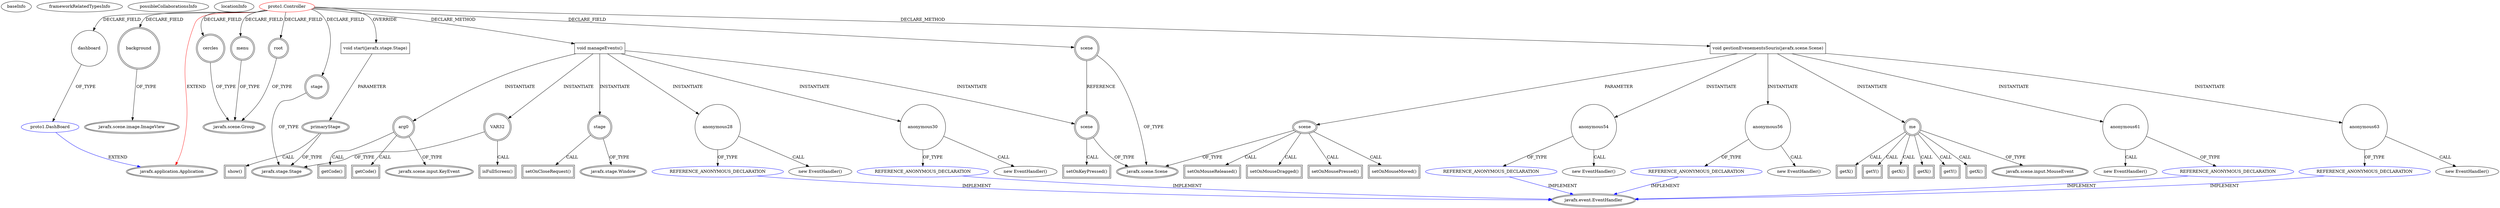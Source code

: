 digraph {
baseInfo[graphId=2446,category="extension_graph",isAnonymous=false,possibleRelation=true]
frameworkRelatedTypesInfo[0="javafx.application.Application"]
possibleCollaborationsInfo[0="2446~CLIENT_METHOD_DECLARATION-INSTANTIATION-~javafx.application.Application ~javafx.event.EventHandler ~false~true",1="2446~FIELD_DECLARATION-~javafx.application.Application ~javafx.application.Application ~false~false"]
locationInfo[projectName="didygo-gce-display",filePath="/didygo-gce-display/gce-display-master/src/proto1/Controller.java",contextSignature="Controller",graphId="2446"]
0[label="proto1.Controller",vertexType="ROOT_CLIENT_CLASS_DECLARATION",isFrameworkType=false,color=red]
1[label="javafx.application.Application",vertexType="FRAMEWORK_CLASS_TYPE",isFrameworkType=true,peripheries=2]
2[label="background",vertexType="FIELD_DECLARATION",isFrameworkType=true,peripheries=2,shape=circle]
3[label="javafx.scene.image.ImageView",vertexType="FRAMEWORK_CLASS_TYPE",isFrameworkType=true,peripheries=2]
4[label="cercles",vertexType="FIELD_DECLARATION",isFrameworkType=true,peripheries=2,shape=circle]
5[label="javafx.scene.Group",vertexType="FRAMEWORK_CLASS_TYPE",isFrameworkType=true,peripheries=2]
6[label="dashboard",vertexType="FIELD_DECLARATION",isFrameworkType=false,shape=circle]
7[label="proto1.DashBoard",vertexType="REFERENCE_CLIENT_CLASS_DECLARATION",isFrameworkType=false,color=blue]
9[label="menu",vertexType="FIELD_DECLARATION",isFrameworkType=true,peripheries=2,shape=circle]
11[label="root",vertexType="FIELD_DECLARATION",isFrameworkType=true,peripheries=2,shape=circle]
13[label="scene",vertexType="FIELD_DECLARATION",isFrameworkType=true,peripheries=2,shape=circle]
14[label="javafx.scene.Scene",vertexType="FRAMEWORK_CLASS_TYPE",isFrameworkType=true,peripheries=2]
15[label="stage",vertexType="FIELD_DECLARATION",isFrameworkType=true,peripheries=2,shape=circle]
16[label="javafx.stage.Stage",vertexType="FRAMEWORK_CLASS_TYPE",isFrameworkType=true,peripheries=2]
17[label="void start(javafx.stage.Stage)",vertexType="OVERRIDING_METHOD_DECLARATION",isFrameworkType=false,shape=box]
18[label="primaryStage",vertexType="PARAMETER_DECLARATION",isFrameworkType=true,peripheries=2]
21[label="show()",vertexType="INSIDE_CALL",isFrameworkType=true,peripheries=2,shape=box]
99[label="void manageEvents()",vertexType="CLIENT_METHOD_DECLARATION",isFrameworkType=false,shape=box]
100[label="stage",vertexType="VARIABLE_EXPRESION",isFrameworkType=true,peripheries=2,shape=circle]
102[label="javafx.stage.Window",vertexType="FRAMEWORK_CLASS_TYPE",isFrameworkType=true,peripheries=2]
101[label="setOnCloseRequest()",vertexType="INSIDE_CALL",isFrameworkType=true,peripheries=2,shape=box]
104[label="anonymous28",vertexType="VARIABLE_EXPRESION",isFrameworkType=false,shape=circle]
105[label="REFERENCE_ANONYMOUS_DECLARATION",vertexType="REFERENCE_ANONYMOUS_DECLARATION",isFrameworkType=false,color=blue]
106[label="javafx.event.EventHandler",vertexType="FRAMEWORK_INTERFACE_TYPE",isFrameworkType=true,peripheries=2]
103[label="new EventHandler()",vertexType="CONSTRUCTOR_CALL",isFrameworkType=false]
107[label="scene",vertexType="VARIABLE_EXPRESION",isFrameworkType=true,peripheries=2,shape=circle]
108[label="setOnKeyPressed()",vertexType="INSIDE_CALL",isFrameworkType=true,peripheries=2,shape=box]
111[label="anonymous30",vertexType="VARIABLE_EXPRESION",isFrameworkType=false,shape=circle]
112[label="REFERENCE_ANONYMOUS_DECLARATION",vertexType="REFERENCE_ANONYMOUS_DECLARATION",isFrameworkType=false,color=blue]
110[label="new EventHandler()",vertexType="CONSTRUCTOR_CALL",isFrameworkType=false]
114[label="arg0",vertexType="VARIABLE_EXPRESION",isFrameworkType=true,peripheries=2,shape=circle]
116[label="javafx.scene.input.KeyEvent",vertexType="FRAMEWORK_CLASS_TYPE",isFrameworkType=true,peripheries=2]
115[label="getCode()",vertexType="INSIDE_CALL",isFrameworkType=true,peripheries=2,shape=box]
117[label="VAR32",vertexType="VARIABLE_EXPRESION",isFrameworkType=true,peripheries=2,shape=circle]
118[label="isFullScreen()",vertexType="INSIDE_CALL",isFrameworkType=true,peripheries=2,shape=box]
121[label="getCode()",vertexType="INSIDE_CALL",isFrameworkType=true,peripheries=2,shape=box]
211[label="void gestionEvenementsSouris(javafx.scene.Scene)",vertexType="CLIENT_METHOD_DECLARATION",isFrameworkType=false,shape=box]
212[label="scene",vertexType="PARAMETER_DECLARATION",isFrameworkType=true,peripheries=2]
215[label="setOnMousePressed()",vertexType="INSIDE_CALL",isFrameworkType=true,peripheries=2,shape=box]
217[label="anonymous54",vertexType="VARIABLE_EXPRESION",isFrameworkType=false,shape=circle]
218[label="REFERENCE_ANONYMOUS_DECLARATION",vertexType="REFERENCE_ANONYMOUS_DECLARATION",isFrameworkType=false,color=blue]
216[label="new EventHandler()",vertexType="CONSTRUCTOR_CALL",isFrameworkType=false]
221[label="setOnMouseMoved()",vertexType="INSIDE_CALL",isFrameworkType=true,peripheries=2,shape=box]
223[label="anonymous56",vertexType="VARIABLE_EXPRESION",isFrameworkType=false,shape=circle]
224[label="REFERENCE_ANONYMOUS_DECLARATION",vertexType="REFERENCE_ANONYMOUS_DECLARATION",isFrameworkType=false,color=blue]
222[label="new EventHandler()",vertexType="CONSTRUCTOR_CALL",isFrameworkType=false]
226[label="me",vertexType="VARIABLE_EXPRESION",isFrameworkType=true,peripheries=2,shape=circle]
228[label="javafx.scene.input.MouseEvent",vertexType="FRAMEWORK_CLASS_TYPE",isFrameworkType=true,peripheries=2]
227[label="getX()",vertexType="INSIDE_CALL",isFrameworkType=true,peripheries=2,shape=box]
230[label="getY()",vertexType="INSIDE_CALL",isFrameworkType=true,peripheries=2,shape=box]
232[label="getX()",vertexType="INSIDE_CALL",isFrameworkType=true,peripheries=2,shape=box]
234[label="setOnMouseReleased()",vertexType="INSIDE_CALL",isFrameworkType=true,peripheries=2,shape=box]
236[label="anonymous61",vertexType="VARIABLE_EXPRESION",isFrameworkType=false,shape=circle]
237[label="REFERENCE_ANONYMOUS_DECLARATION",vertexType="REFERENCE_ANONYMOUS_DECLARATION",isFrameworkType=false,color=blue]
235[label="new EventHandler()",vertexType="CONSTRUCTOR_CALL",isFrameworkType=false]
240[label="setOnMouseDragged()",vertexType="INSIDE_CALL",isFrameworkType=true,peripheries=2,shape=box]
242[label="anonymous63",vertexType="VARIABLE_EXPRESION",isFrameworkType=false,shape=circle]
243[label="REFERENCE_ANONYMOUS_DECLARATION",vertexType="REFERENCE_ANONYMOUS_DECLARATION",isFrameworkType=false,color=blue]
241[label="new EventHandler()",vertexType="CONSTRUCTOR_CALL",isFrameworkType=false]
246[label="getX()",vertexType="INSIDE_CALL",isFrameworkType=true,peripheries=2,shape=box]
248[label="getY()",vertexType="INSIDE_CALL",isFrameworkType=true,peripheries=2,shape=box]
250[label="getX()",vertexType="INSIDE_CALL",isFrameworkType=true,peripheries=2,shape=box]
0->1[label="EXTEND",color=red]
0->2[label="DECLARE_FIELD"]
2->3[label="OF_TYPE"]
0->4[label="DECLARE_FIELD"]
4->5[label="OF_TYPE"]
0->6[label="DECLARE_FIELD"]
7->1[label="EXTEND",color=blue]
6->7[label="OF_TYPE"]
0->9[label="DECLARE_FIELD"]
9->5[label="OF_TYPE"]
0->11[label="DECLARE_FIELD"]
11->5[label="OF_TYPE"]
0->13[label="DECLARE_FIELD"]
13->14[label="OF_TYPE"]
0->15[label="DECLARE_FIELD"]
15->16[label="OF_TYPE"]
0->17[label="OVERRIDE"]
18->16[label="OF_TYPE"]
17->18[label="PARAMETER"]
18->21[label="CALL"]
0->99[label="DECLARE_METHOD"]
99->100[label="INSTANTIATE"]
100->102[label="OF_TYPE"]
100->101[label="CALL"]
99->104[label="INSTANTIATE"]
105->106[label="IMPLEMENT",color=blue]
104->105[label="OF_TYPE"]
104->103[label="CALL"]
99->107[label="INSTANTIATE"]
13->107[label="REFERENCE"]
107->14[label="OF_TYPE"]
107->108[label="CALL"]
99->111[label="INSTANTIATE"]
112->106[label="IMPLEMENT",color=blue]
111->112[label="OF_TYPE"]
111->110[label="CALL"]
99->114[label="INSTANTIATE"]
114->116[label="OF_TYPE"]
114->115[label="CALL"]
99->117[label="INSTANTIATE"]
117->16[label="OF_TYPE"]
117->118[label="CALL"]
114->121[label="CALL"]
0->211[label="DECLARE_METHOD"]
212->14[label="OF_TYPE"]
211->212[label="PARAMETER"]
212->215[label="CALL"]
211->217[label="INSTANTIATE"]
218->106[label="IMPLEMENT",color=blue]
217->218[label="OF_TYPE"]
217->216[label="CALL"]
212->221[label="CALL"]
211->223[label="INSTANTIATE"]
224->106[label="IMPLEMENT",color=blue]
223->224[label="OF_TYPE"]
223->222[label="CALL"]
211->226[label="INSTANTIATE"]
226->228[label="OF_TYPE"]
226->227[label="CALL"]
226->230[label="CALL"]
226->232[label="CALL"]
212->234[label="CALL"]
211->236[label="INSTANTIATE"]
237->106[label="IMPLEMENT",color=blue]
236->237[label="OF_TYPE"]
236->235[label="CALL"]
212->240[label="CALL"]
211->242[label="INSTANTIATE"]
243->106[label="IMPLEMENT",color=blue]
242->243[label="OF_TYPE"]
242->241[label="CALL"]
226->246[label="CALL"]
226->248[label="CALL"]
226->250[label="CALL"]
}
